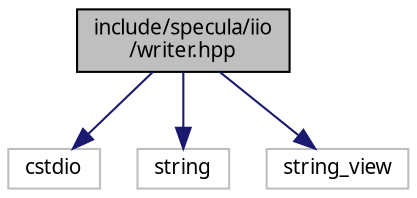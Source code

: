 digraph "include/specula/iio/writer.hpp"
{
 // LATEX_PDF_SIZE
  bgcolor="transparent";
  edge [fontname="Iosevka",fontsize="10",labelfontname="Iosevka",labelfontsize="10"];
  node [fontname="Iosevka",fontsize="10",shape=record];
  Node1 [label="include/specula/iio\l/writer.hpp",height=0.2,width=0.4,color="black", fillcolor="grey75", style="filled", fontcolor="black",tooltip="ImageIO base image writer."];
  Node1 -> Node2 [color="midnightblue",fontsize="10",style="solid",fontname="Iosevka"];
  Node2 [label="cstdio",height=0.2,width=0.4,color="grey75",tooltip=" "];
  Node1 -> Node3 [color="midnightblue",fontsize="10",style="solid",fontname="Iosevka"];
  Node3 [label="string",height=0.2,width=0.4,color="grey75",tooltip=" "];
  Node1 -> Node4 [color="midnightblue",fontsize="10",style="solid",fontname="Iosevka"];
  Node4 [label="string_view",height=0.2,width=0.4,color="grey75",tooltip=" "];
}
